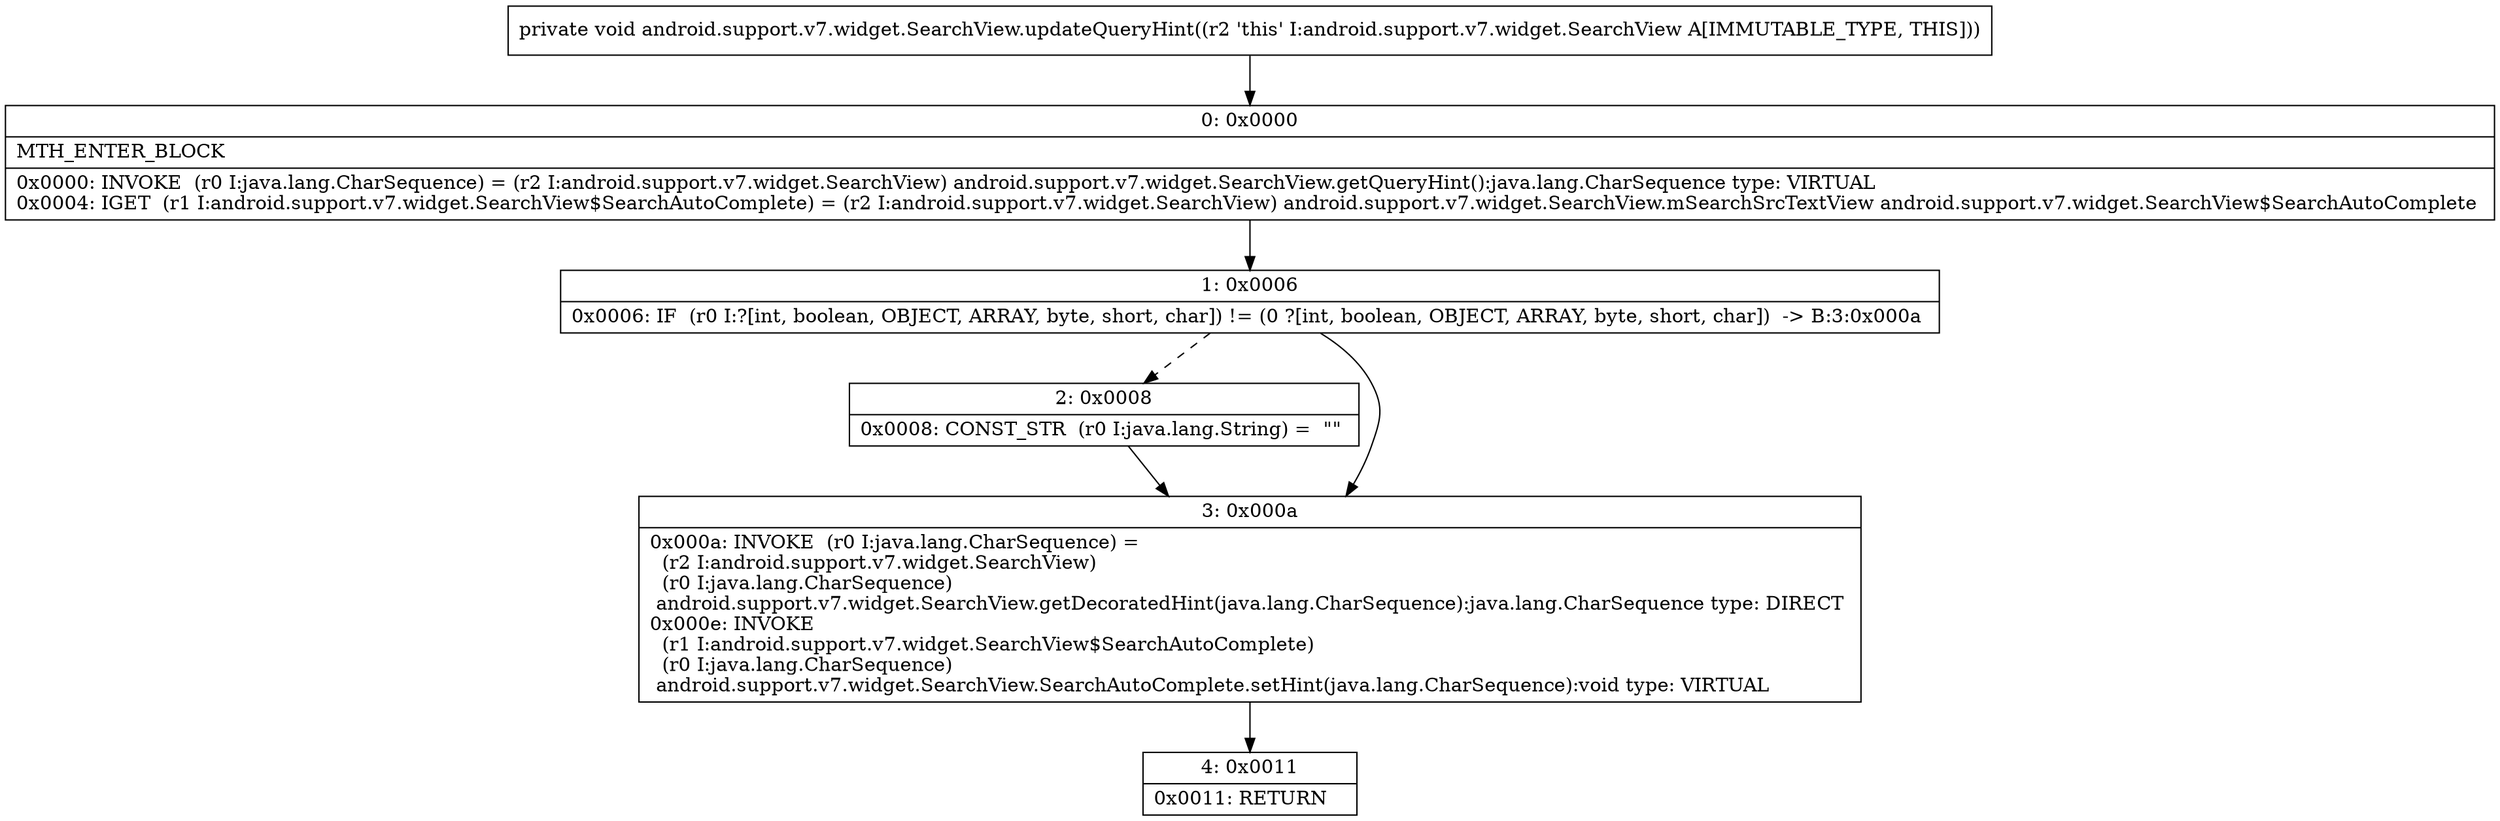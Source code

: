 digraph "CFG forandroid.support.v7.widget.SearchView.updateQueryHint()V" {
Node_0 [shape=record,label="{0\:\ 0x0000|MTH_ENTER_BLOCK\l|0x0000: INVOKE  (r0 I:java.lang.CharSequence) = (r2 I:android.support.v7.widget.SearchView) android.support.v7.widget.SearchView.getQueryHint():java.lang.CharSequence type: VIRTUAL \l0x0004: IGET  (r1 I:android.support.v7.widget.SearchView$SearchAutoComplete) = (r2 I:android.support.v7.widget.SearchView) android.support.v7.widget.SearchView.mSearchSrcTextView android.support.v7.widget.SearchView$SearchAutoComplete \l}"];
Node_1 [shape=record,label="{1\:\ 0x0006|0x0006: IF  (r0 I:?[int, boolean, OBJECT, ARRAY, byte, short, char]) != (0 ?[int, boolean, OBJECT, ARRAY, byte, short, char])  \-\> B:3:0x000a \l}"];
Node_2 [shape=record,label="{2\:\ 0x0008|0x0008: CONST_STR  (r0 I:java.lang.String) =  \"\" \l}"];
Node_3 [shape=record,label="{3\:\ 0x000a|0x000a: INVOKE  (r0 I:java.lang.CharSequence) = \l  (r2 I:android.support.v7.widget.SearchView)\l  (r0 I:java.lang.CharSequence)\l android.support.v7.widget.SearchView.getDecoratedHint(java.lang.CharSequence):java.lang.CharSequence type: DIRECT \l0x000e: INVOKE  \l  (r1 I:android.support.v7.widget.SearchView$SearchAutoComplete)\l  (r0 I:java.lang.CharSequence)\l android.support.v7.widget.SearchView.SearchAutoComplete.setHint(java.lang.CharSequence):void type: VIRTUAL \l}"];
Node_4 [shape=record,label="{4\:\ 0x0011|0x0011: RETURN   \l}"];
MethodNode[shape=record,label="{private void android.support.v7.widget.SearchView.updateQueryHint((r2 'this' I:android.support.v7.widget.SearchView A[IMMUTABLE_TYPE, THIS])) }"];
MethodNode -> Node_0;
Node_0 -> Node_1;
Node_1 -> Node_2[style=dashed];
Node_1 -> Node_3;
Node_2 -> Node_3;
Node_3 -> Node_4;
}

